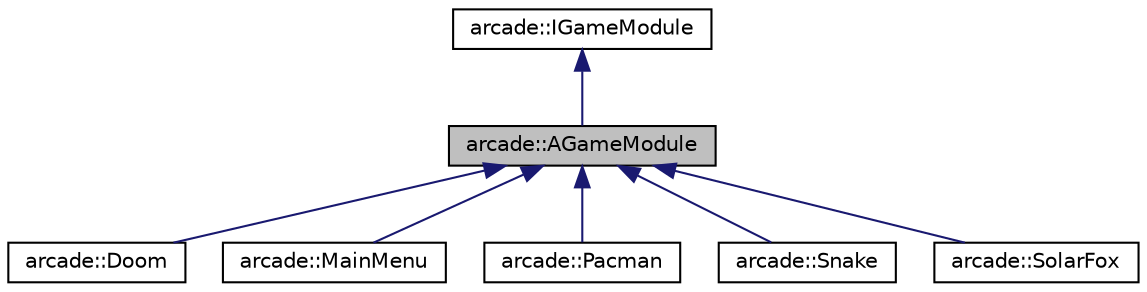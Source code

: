 digraph "arcade::AGameModule"
{
 // LATEX_PDF_SIZE
  edge [fontname="Helvetica",fontsize="10",labelfontname="Helvetica",labelfontsize="10"];
  node [fontname="Helvetica",fontsize="10",shape=record];
  Node1 [label="arcade::AGameModule",height=0.2,width=0.4,color="black", fillcolor="grey75", style="filled", fontcolor="black",tooltip=" "];
  Node2 -> Node1 [dir="back",color="midnightblue",fontsize="10",style="solid",fontname="Helvetica"];
  Node2 [label="arcade::IGameModule",height=0.2,width=0.4,color="black", fillcolor="white", style="filled",URL="$classarcade_1_1_i_game_module.html",tooltip=" "];
  Node1 -> Node3 [dir="back",color="midnightblue",fontsize="10",style="solid",fontname="Helvetica"];
  Node3 [label="arcade::Doom",height=0.2,width=0.4,color="black", fillcolor="white", style="filled",URL="$classarcade_1_1_doom.html",tooltip=" "];
  Node1 -> Node4 [dir="back",color="midnightblue",fontsize="10",style="solid",fontname="Helvetica"];
  Node4 [label="arcade::MainMenu",height=0.2,width=0.4,color="black", fillcolor="white", style="filled",URL="$classarcade_1_1_main_menu.html",tooltip=" "];
  Node1 -> Node5 [dir="back",color="midnightblue",fontsize="10",style="solid",fontname="Helvetica"];
  Node5 [label="arcade::Pacman",height=0.2,width=0.4,color="black", fillcolor="white", style="filled",URL="$classarcade_1_1_pacman.html",tooltip=" "];
  Node1 -> Node6 [dir="back",color="midnightblue",fontsize="10",style="solid",fontname="Helvetica"];
  Node6 [label="arcade::Snake",height=0.2,width=0.4,color="black", fillcolor="white", style="filled",URL="$classarcade_1_1_snake.html",tooltip=" "];
  Node1 -> Node7 [dir="back",color="midnightblue",fontsize="10",style="solid",fontname="Helvetica"];
  Node7 [label="arcade::SolarFox",height=0.2,width=0.4,color="black", fillcolor="white", style="filled",URL="$classarcade_1_1_solar_fox.html",tooltip=" "];
}
